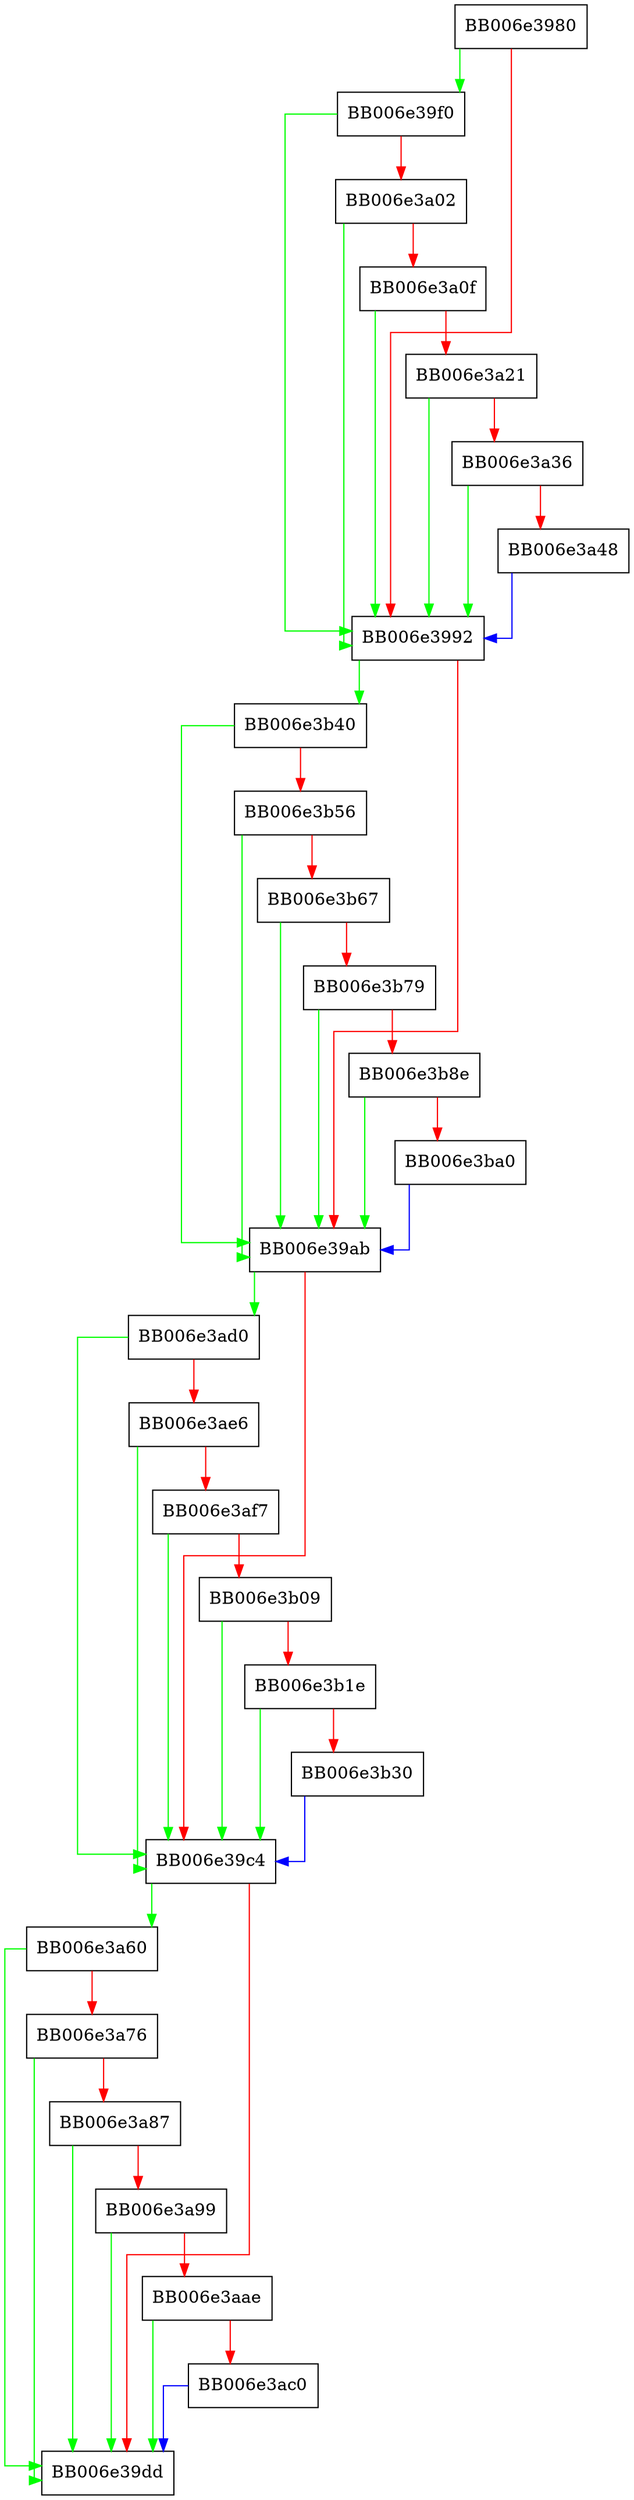 digraph ossl_rand_pool_cleanup {
  node [shape="box"];
  graph [splines=ortho];
  BB006e3980 -> BB006e39f0 [color="green"];
  BB006e3980 -> BB006e3992 [color="red"];
  BB006e3992 -> BB006e3b40 [color="green"];
  BB006e3992 -> BB006e39ab [color="red"];
  BB006e39ab -> BB006e3ad0 [color="green"];
  BB006e39ab -> BB006e39c4 [color="red"];
  BB006e39c4 -> BB006e3a60 [color="green"];
  BB006e39c4 -> BB006e39dd [color="red"];
  BB006e39f0 -> BB006e3992 [color="green"];
  BB006e39f0 -> BB006e3a02 [color="red"];
  BB006e3a02 -> BB006e3992 [color="green"];
  BB006e3a02 -> BB006e3a0f [color="red"];
  BB006e3a0f -> BB006e3992 [color="green"];
  BB006e3a0f -> BB006e3a21 [color="red"];
  BB006e3a21 -> BB006e3992 [color="green"];
  BB006e3a21 -> BB006e3a36 [color="red"];
  BB006e3a36 -> BB006e3992 [color="green"];
  BB006e3a36 -> BB006e3a48 [color="red"];
  BB006e3a48 -> BB006e3992 [color="blue"];
  BB006e3a60 -> BB006e39dd [color="green"];
  BB006e3a60 -> BB006e3a76 [color="red"];
  BB006e3a76 -> BB006e39dd [color="green"];
  BB006e3a76 -> BB006e3a87 [color="red"];
  BB006e3a87 -> BB006e39dd [color="green"];
  BB006e3a87 -> BB006e3a99 [color="red"];
  BB006e3a99 -> BB006e39dd [color="green"];
  BB006e3a99 -> BB006e3aae [color="red"];
  BB006e3aae -> BB006e39dd [color="green"];
  BB006e3aae -> BB006e3ac0 [color="red"];
  BB006e3ac0 -> BB006e39dd [color="blue"];
  BB006e3ad0 -> BB006e39c4 [color="green"];
  BB006e3ad0 -> BB006e3ae6 [color="red"];
  BB006e3ae6 -> BB006e39c4 [color="green"];
  BB006e3ae6 -> BB006e3af7 [color="red"];
  BB006e3af7 -> BB006e39c4 [color="green"];
  BB006e3af7 -> BB006e3b09 [color="red"];
  BB006e3b09 -> BB006e39c4 [color="green"];
  BB006e3b09 -> BB006e3b1e [color="red"];
  BB006e3b1e -> BB006e39c4 [color="green"];
  BB006e3b1e -> BB006e3b30 [color="red"];
  BB006e3b30 -> BB006e39c4 [color="blue"];
  BB006e3b40 -> BB006e39ab [color="green"];
  BB006e3b40 -> BB006e3b56 [color="red"];
  BB006e3b56 -> BB006e39ab [color="green"];
  BB006e3b56 -> BB006e3b67 [color="red"];
  BB006e3b67 -> BB006e39ab [color="green"];
  BB006e3b67 -> BB006e3b79 [color="red"];
  BB006e3b79 -> BB006e39ab [color="green"];
  BB006e3b79 -> BB006e3b8e [color="red"];
  BB006e3b8e -> BB006e39ab [color="green"];
  BB006e3b8e -> BB006e3ba0 [color="red"];
  BB006e3ba0 -> BB006e39ab [color="blue"];
}